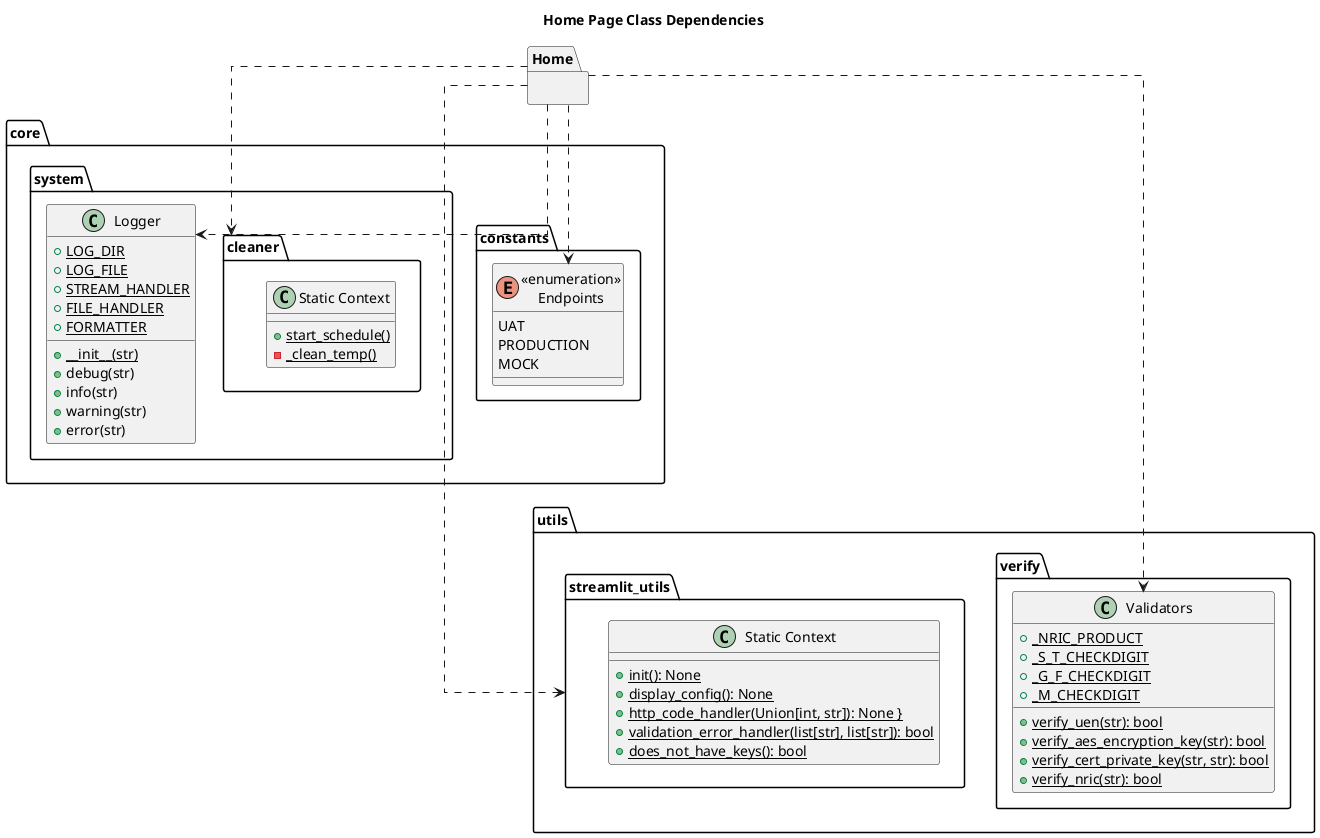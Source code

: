 @startuml
skinparam linetype polyline
skinparam linetype ortho

title Home Page Class Dependencies

package Home {

}

package core {
    package constants {
        enum "<<enumeration>>\nEndpoints" as endpoints {
            UAT
            PRODUCTION
            MOCK
        }
    }

    package system {
        class Logger {
            + LOG_DIR {static}
            + LOG_FILE {static}
            + STREAM_HANDLER {static}
            + FILE_HANDLER {static}
            + FORMATTER {static}
            + __init__(str) {static}
            + debug(str)
            + info(str)
            + warning(str)
            + error(str)
        }

        package cleaner {
            class "Static Context" {
                + start_schedule() {static}
                - _clean_temp() {static}
            }
        }
    }
}

package utils {
    package streamlit_utils {
        class "Static Context" as susc {
            + init(): None {static}
            + display_config(): None {static}
            + http_code_handler(Union[int, str]): None {static}}
            + validation_error_handler(list[str], list[str]): bool {static}
            + does_not_have_keys(): bool {static}
        }
    }

    package verify {
        class Validators {
            + _NRIC_PRODUCT {static}
            + _S_T_CHECKDIGIT {static}
            + _G_F_CHECKDIGIT {static}
            + _M_CHECKDIGIT {static}

            + verify_uen(str): bool {static}
            + verify_aes_encryption_key(str): bool {static}
            + verify_cert_private_key(str, str): bool {static}
            + verify_nric(str): bool {static}
        }
    }
}

Home ...> streamlit_utils
Home ...> Validators
Home ..> endpoints
Home ..> Logger
Home ..> cleaner

@enduml